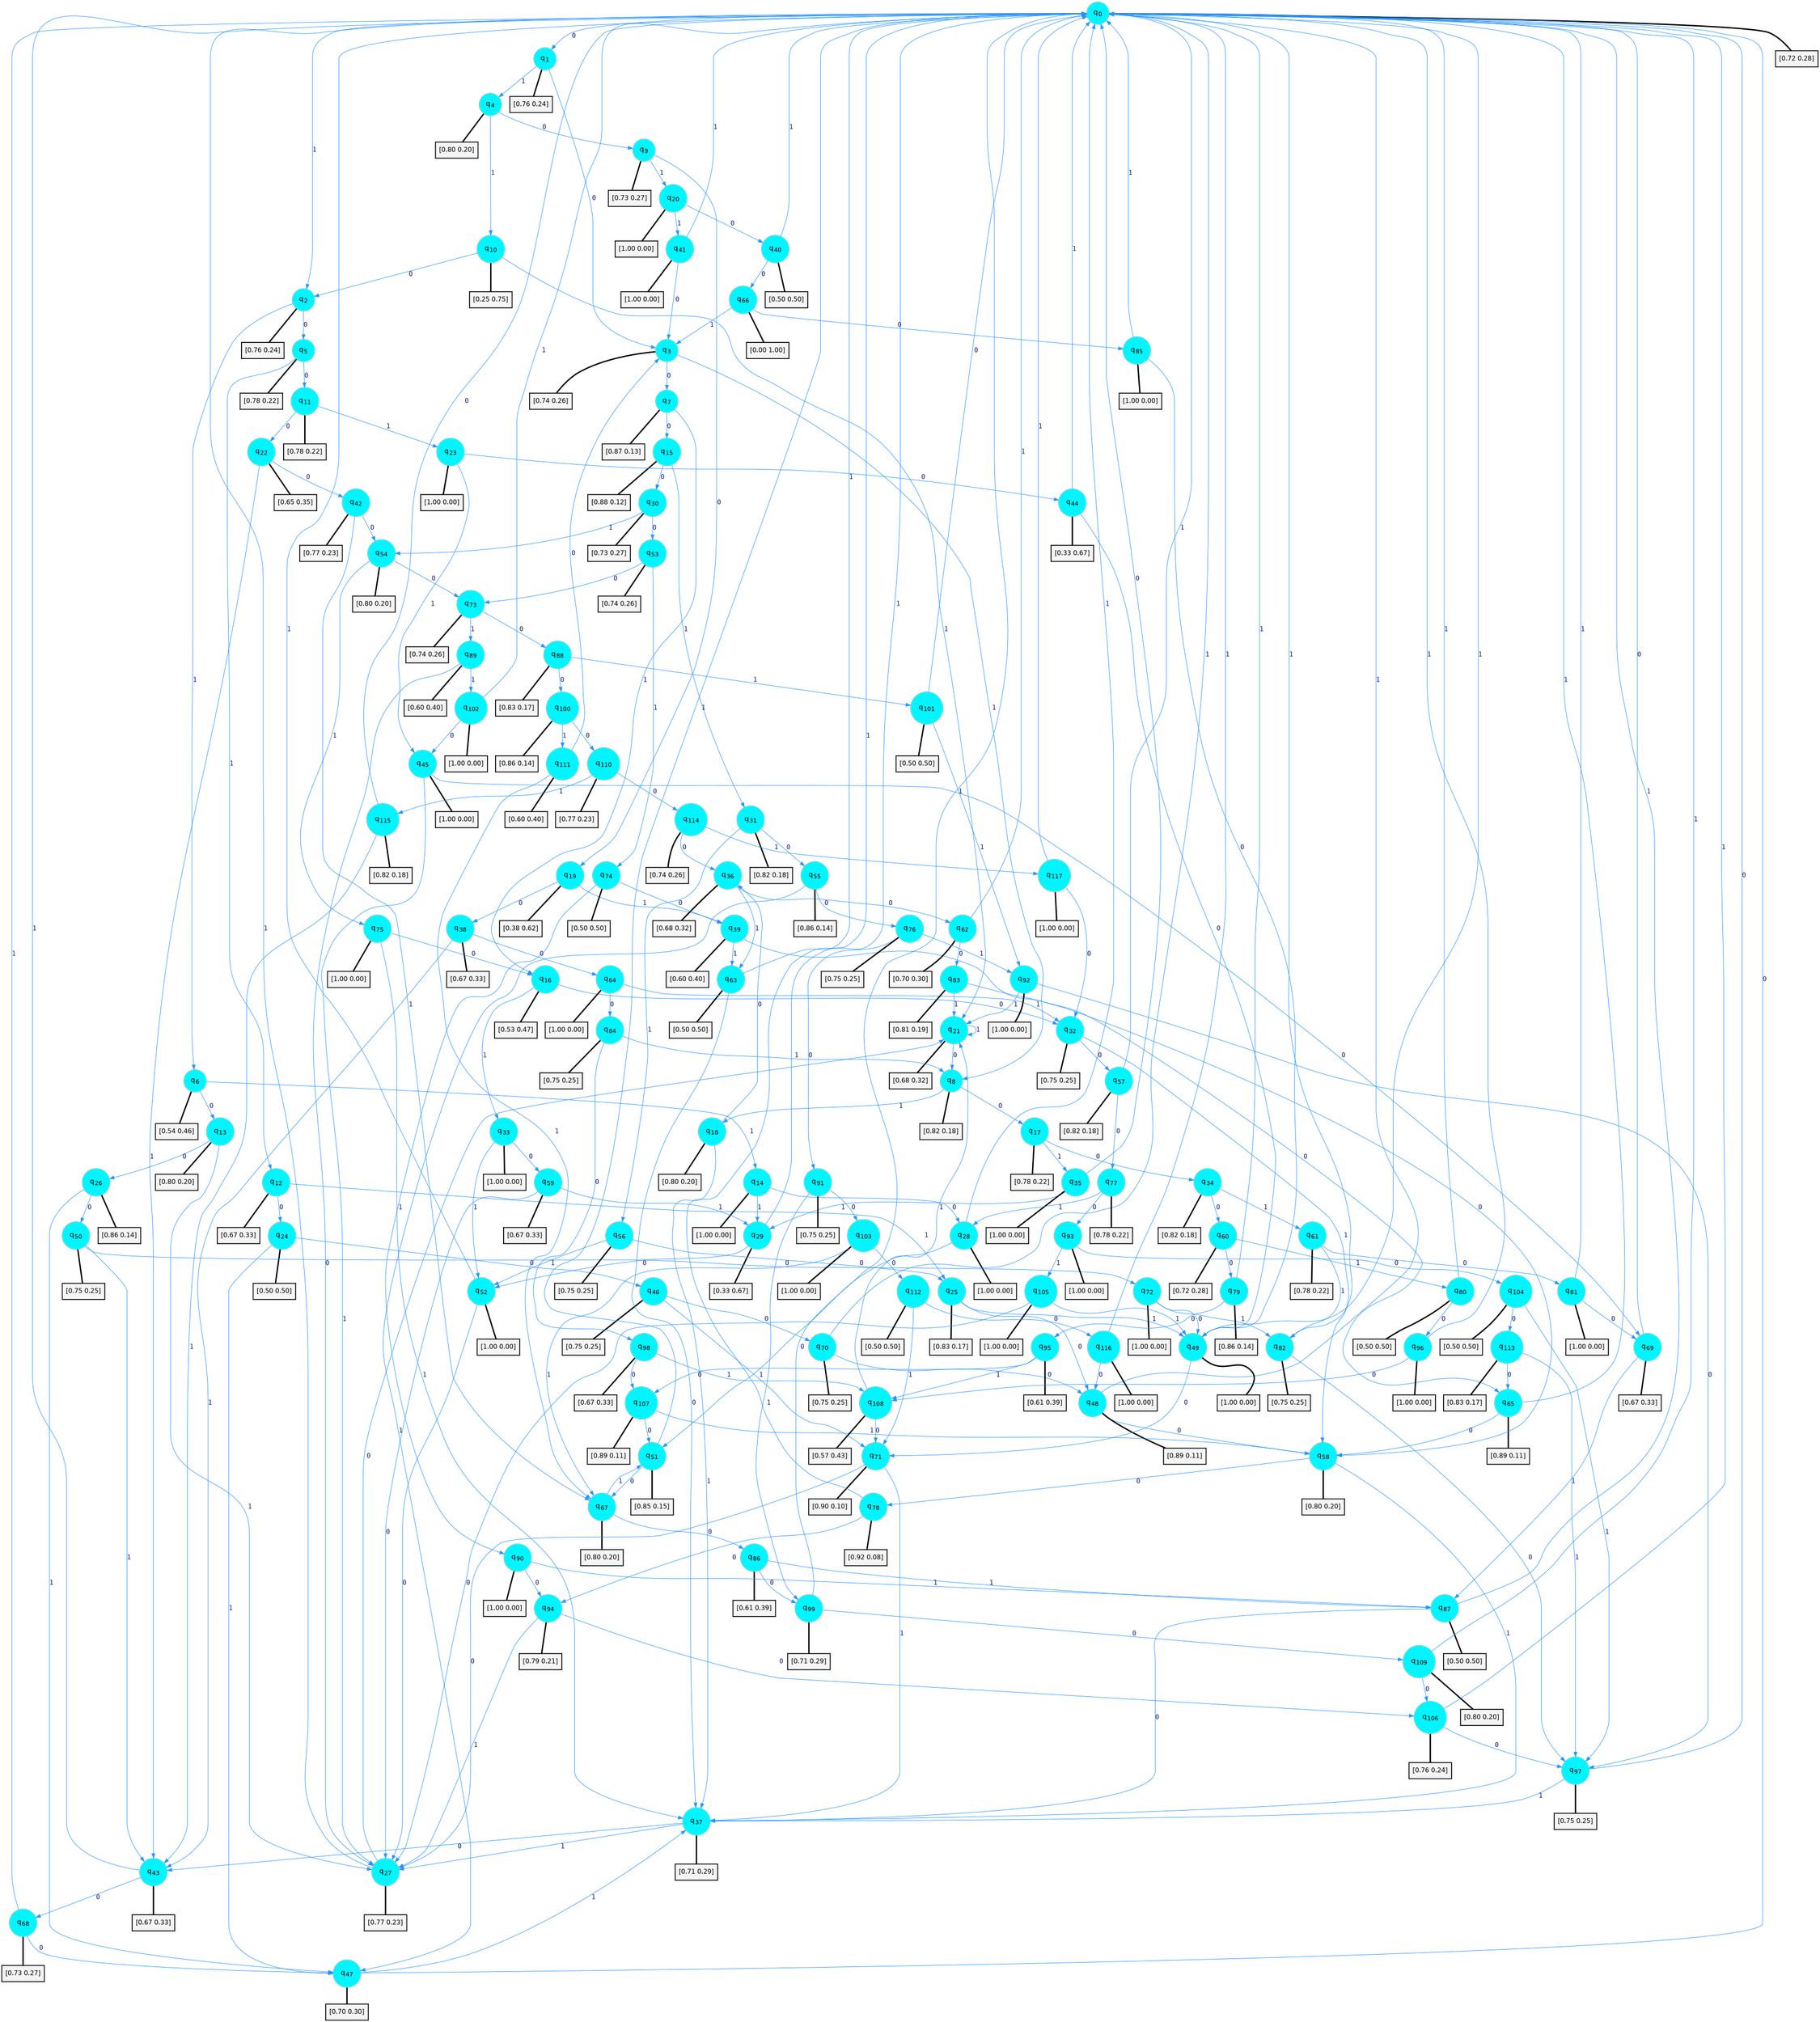 digraph G {
graph [
bgcolor=transparent, dpi=300, rankdir=TD, size="40,25"];
node [
color=gray, fillcolor=turquoise1, fontcolor=black, fontname=Helvetica, fontsize=16, fontweight=bold, shape=circle, style=filled];
edge [
arrowsize=1, color=dodgerblue1, fontcolor=midnightblue, fontname=courier, fontweight=bold, penwidth=1, style=solid, weight=20];
0[label=<q<SUB>0</SUB>>];
1[label=<q<SUB>1</SUB>>];
2[label=<q<SUB>2</SUB>>];
3[label=<q<SUB>3</SUB>>];
4[label=<q<SUB>4</SUB>>];
5[label=<q<SUB>5</SUB>>];
6[label=<q<SUB>6</SUB>>];
7[label=<q<SUB>7</SUB>>];
8[label=<q<SUB>8</SUB>>];
9[label=<q<SUB>9</SUB>>];
10[label=<q<SUB>10</SUB>>];
11[label=<q<SUB>11</SUB>>];
12[label=<q<SUB>12</SUB>>];
13[label=<q<SUB>13</SUB>>];
14[label=<q<SUB>14</SUB>>];
15[label=<q<SUB>15</SUB>>];
16[label=<q<SUB>16</SUB>>];
17[label=<q<SUB>17</SUB>>];
18[label=<q<SUB>18</SUB>>];
19[label=<q<SUB>19</SUB>>];
20[label=<q<SUB>20</SUB>>];
21[label=<q<SUB>21</SUB>>];
22[label=<q<SUB>22</SUB>>];
23[label=<q<SUB>23</SUB>>];
24[label=<q<SUB>24</SUB>>];
25[label=<q<SUB>25</SUB>>];
26[label=<q<SUB>26</SUB>>];
27[label=<q<SUB>27</SUB>>];
28[label=<q<SUB>28</SUB>>];
29[label=<q<SUB>29</SUB>>];
30[label=<q<SUB>30</SUB>>];
31[label=<q<SUB>31</SUB>>];
32[label=<q<SUB>32</SUB>>];
33[label=<q<SUB>33</SUB>>];
34[label=<q<SUB>34</SUB>>];
35[label=<q<SUB>35</SUB>>];
36[label=<q<SUB>36</SUB>>];
37[label=<q<SUB>37</SUB>>];
38[label=<q<SUB>38</SUB>>];
39[label=<q<SUB>39</SUB>>];
40[label=<q<SUB>40</SUB>>];
41[label=<q<SUB>41</SUB>>];
42[label=<q<SUB>42</SUB>>];
43[label=<q<SUB>43</SUB>>];
44[label=<q<SUB>44</SUB>>];
45[label=<q<SUB>45</SUB>>];
46[label=<q<SUB>46</SUB>>];
47[label=<q<SUB>47</SUB>>];
48[label=<q<SUB>48</SUB>>];
49[label=<q<SUB>49</SUB>>];
50[label=<q<SUB>50</SUB>>];
51[label=<q<SUB>51</SUB>>];
52[label=<q<SUB>52</SUB>>];
53[label=<q<SUB>53</SUB>>];
54[label=<q<SUB>54</SUB>>];
55[label=<q<SUB>55</SUB>>];
56[label=<q<SUB>56</SUB>>];
57[label=<q<SUB>57</SUB>>];
58[label=<q<SUB>58</SUB>>];
59[label=<q<SUB>59</SUB>>];
60[label=<q<SUB>60</SUB>>];
61[label=<q<SUB>61</SUB>>];
62[label=<q<SUB>62</SUB>>];
63[label=<q<SUB>63</SUB>>];
64[label=<q<SUB>64</SUB>>];
65[label=<q<SUB>65</SUB>>];
66[label=<q<SUB>66</SUB>>];
67[label=<q<SUB>67</SUB>>];
68[label=<q<SUB>68</SUB>>];
69[label=<q<SUB>69</SUB>>];
70[label=<q<SUB>70</SUB>>];
71[label=<q<SUB>71</SUB>>];
72[label=<q<SUB>72</SUB>>];
73[label=<q<SUB>73</SUB>>];
74[label=<q<SUB>74</SUB>>];
75[label=<q<SUB>75</SUB>>];
76[label=<q<SUB>76</SUB>>];
77[label=<q<SUB>77</SUB>>];
78[label=<q<SUB>78</SUB>>];
79[label=<q<SUB>79</SUB>>];
80[label=<q<SUB>80</SUB>>];
81[label=<q<SUB>81</SUB>>];
82[label=<q<SUB>82</SUB>>];
83[label=<q<SUB>83</SUB>>];
84[label=<q<SUB>84</SUB>>];
85[label=<q<SUB>85</SUB>>];
86[label=<q<SUB>86</SUB>>];
87[label=<q<SUB>87</SUB>>];
88[label=<q<SUB>88</SUB>>];
89[label=<q<SUB>89</SUB>>];
90[label=<q<SUB>90</SUB>>];
91[label=<q<SUB>91</SUB>>];
92[label=<q<SUB>92</SUB>>];
93[label=<q<SUB>93</SUB>>];
94[label=<q<SUB>94</SUB>>];
95[label=<q<SUB>95</SUB>>];
96[label=<q<SUB>96</SUB>>];
97[label=<q<SUB>97</SUB>>];
98[label=<q<SUB>98</SUB>>];
99[label=<q<SUB>99</SUB>>];
100[label=<q<SUB>100</SUB>>];
101[label=<q<SUB>101</SUB>>];
102[label=<q<SUB>102</SUB>>];
103[label=<q<SUB>103</SUB>>];
104[label=<q<SUB>104</SUB>>];
105[label=<q<SUB>105</SUB>>];
106[label=<q<SUB>106</SUB>>];
107[label=<q<SUB>107</SUB>>];
108[label=<q<SUB>108</SUB>>];
109[label=<q<SUB>109</SUB>>];
110[label=<q<SUB>110</SUB>>];
111[label=<q<SUB>111</SUB>>];
112[label=<q<SUB>112</SUB>>];
113[label=<q<SUB>113</SUB>>];
114[label=<q<SUB>114</SUB>>];
115[label=<q<SUB>115</SUB>>];
116[label=<q<SUB>116</SUB>>];
117[label=<q<SUB>117</SUB>>];
118[label="[0.72 0.28]", shape=box,fontcolor=black, fontname=Helvetica, fontsize=14, penwidth=2, fillcolor=whitesmoke,color=black];
119[label="[0.76 0.24]", shape=box,fontcolor=black, fontname=Helvetica, fontsize=14, penwidth=2, fillcolor=whitesmoke,color=black];
120[label="[0.76 0.24]", shape=box,fontcolor=black, fontname=Helvetica, fontsize=14, penwidth=2, fillcolor=whitesmoke,color=black];
121[label="[0.74 0.26]", shape=box,fontcolor=black, fontname=Helvetica, fontsize=14, penwidth=2, fillcolor=whitesmoke,color=black];
122[label="[0.80 0.20]", shape=box,fontcolor=black, fontname=Helvetica, fontsize=14, penwidth=2, fillcolor=whitesmoke,color=black];
123[label="[0.78 0.22]", shape=box,fontcolor=black, fontname=Helvetica, fontsize=14, penwidth=2, fillcolor=whitesmoke,color=black];
124[label="[0.54 0.46]", shape=box,fontcolor=black, fontname=Helvetica, fontsize=14, penwidth=2, fillcolor=whitesmoke,color=black];
125[label="[0.87 0.13]", shape=box,fontcolor=black, fontname=Helvetica, fontsize=14, penwidth=2, fillcolor=whitesmoke,color=black];
126[label="[0.82 0.18]", shape=box,fontcolor=black, fontname=Helvetica, fontsize=14, penwidth=2, fillcolor=whitesmoke,color=black];
127[label="[0.73 0.27]", shape=box,fontcolor=black, fontname=Helvetica, fontsize=14, penwidth=2, fillcolor=whitesmoke,color=black];
128[label="[0.25 0.75]", shape=box,fontcolor=black, fontname=Helvetica, fontsize=14, penwidth=2, fillcolor=whitesmoke,color=black];
129[label="[0.78 0.22]", shape=box,fontcolor=black, fontname=Helvetica, fontsize=14, penwidth=2, fillcolor=whitesmoke,color=black];
130[label="[0.67 0.33]", shape=box,fontcolor=black, fontname=Helvetica, fontsize=14, penwidth=2, fillcolor=whitesmoke,color=black];
131[label="[0.80 0.20]", shape=box,fontcolor=black, fontname=Helvetica, fontsize=14, penwidth=2, fillcolor=whitesmoke,color=black];
132[label="[1.00 0.00]", shape=box,fontcolor=black, fontname=Helvetica, fontsize=14, penwidth=2, fillcolor=whitesmoke,color=black];
133[label="[0.88 0.12]", shape=box,fontcolor=black, fontname=Helvetica, fontsize=14, penwidth=2, fillcolor=whitesmoke,color=black];
134[label="[0.53 0.47]", shape=box,fontcolor=black, fontname=Helvetica, fontsize=14, penwidth=2, fillcolor=whitesmoke,color=black];
135[label="[0.78 0.22]", shape=box,fontcolor=black, fontname=Helvetica, fontsize=14, penwidth=2, fillcolor=whitesmoke,color=black];
136[label="[0.80 0.20]", shape=box,fontcolor=black, fontname=Helvetica, fontsize=14, penwidth=2, fillcolor=whitesmoke,color=black];
137[label="[0.38 0.62]", shape=box,fontcolor=black, fontname=Helvetica, fontsize=14, penwidth=2, fillcolor=whitesmoke,color=black];
138[label="[1.00 0.00]", shape=box,fontcolor=black, fontname=Helvetica, fontsize=14, penwidth=2, fillcolor=whitesmoke,color=black];
139[label="[0.68 0.32]", shape=box,fontcolor=black, fontname=Helvetica, fontsize=14, penwidth=2, fillcolor=whitesmoke,color=black];
140[label="[0.65 0.35]", shape=box,fontcolor=black, fontname=Helvetica, fontsize=14, penwidth=2, fillcolor=whitesmoke,color=black];
141[label="[1.00 0.00]", shape=box,fontcolor=black, fontname=Helvetica, fontsize=14, penwidth=2, fillcolor=whitesmoke,color=black];
142[label="[0.50 0.50]", shape=box,fontcolor=black, fontname=Helvetica, fontsize=14, penwidth=2, fillcolor=whitesmoke,color=black];
143[label="[0.83 0.17]", shape=box,fontcolor=black, fontname=Helvetica, fontsize=14, penwidth=2, fillcolor=whitesmoke,color=black];
144[label="[0.86 0.14]", shape=box,fontcolor=black, fontname=Helvetica, fontsize=14, penwidth=2, fillcolor=whitesmoke,color=black];
145[label="[0.77 0.23]", shape=box,fontcolor=black, fontname=Helvetica, fontsize=14, penwidth=2, fillcolor=whitesmoke,color=black];
146[label="[1.00 0.00]", shape=box,fontcolor=black, fontname=Helvetica, fontsize=14, penwidth=2, fillcolor=whitesmoke,color=black];
147[label="[0.33 0.67]", shape=box,fontcolor=black, fontname=Helvetica, fontsize=14, penwidth=2, fillcolor=whitesmoke,color=black];
148[label="[0.73 0.27]", shape=box,fontcolor=black, fontname=Helvetica, fontsize=14, penwidth=2, fillcolor=whitesmoke,color=black];
149[label="[0.82 0.18]", shape=box,fontcolor=black, fontname=Helvetica, fontsize=14, penwidth=2, fillcolor=whitesmoke,color=black];
150[label="[0.75 0.25]", shape=box,fontcolor=black, fontname=Helvetica, fontsize=14, penwidth=2, fillcolor=whitesmoke,color=black];
151[label="[1.00 0.00]", shape=box,fontcolor=black, fontname=Helvetica, fontsize=14, penwidth=2, fillcolor=whitesmoke,color=black];
152[label="[0.82 0.18]", shape=box,fontcolor=black, fontname=Helvetica, fontsize=14, penwidth=2, fillcolor=whitesmoke,color=black];
153[label="[1.00 0.00]", shape=box,fontcolor=black, fontname=Helvetica, fontsize=14, penwidth=2, fillcolor=whitesmoke,color=black];
154[label="[0.68 0.32]", shape=box,fontcolor=black, fontname=Helvetica, fontsize=14, penwidth=2, fillcolor=whitesmoke,color=black];
155[label="[0.71 0.29]", shape=box,fontcolor=black, fontname=Helvetica, fontsize=14, penwidth=2, fillcolor=whitesmoke,color=black];
156[label="[0.67 0.33]", shape=box,fontcolor=black, fontname=Helvetica, fontsize=14, penwidth=2, fillcolor=whitesmoke,color=black];
157[label="[0.60 0.40]", shape=box,fontcolor=black, fontname=Helvetica, fontsize=14, penwidth=2, fillcolor=whitesmoke,color=black];
158[label="[0.50 0.50]", shape=box,fontcolor=black, fontname=Helvetica, fontsize=14, penwidth=2, fillcolor=whitesmoke,color=black];
159[label="[1.00 0.00]", shape=box,fontcolor=black, fontname=Helvetica, fontsize=14, penwidth=2, fillcolor=whitesmoke,color=black];
160[label="[0.77 0.23]", shape=box,fontcolor=black, fontname=Helvetica, fontsize=14, penwidth=2, fillcolor=whitesmoke,color=black];
161[label="[0.67 0.33]", shape=box,fontcolor=black, fontname=Helvetica, fontsize=14, penwidth=2, fillcolor=whitesmoke,color=black];
162[label="[0.33 0.67]", shape=box,fontcolor=black, fontname=Helvetica, fontsize=14, penwidth=2, fillcolor=whitesmoke,color=black];
163[label="[1.00 0.00]", shape=box,fontcolor=black, fontname=Helvetica, fontsize=14, penwidth=2, fillcolor=whitesmoke,color=black];
164[label="[0.75 0.25]", shape=box,fontcolor=black, fontname=Helvetica, fontsize=14, penwidth=2, fillcolor=whitesmoke,color=black];
165[label="[0.70 0.30]", shape=box,fontcolor=black, fontname=Helvetica, fontsize=14, penwidth=2, fillcolor=whitesmoke,color=black];
166[label="[0.89 0.11]", shape=box,fontcolor=black, fontname=Helvetica, fontsize=14, penwidth=2, fillcolor=whitesmoke,color=black];
167[label="[1.00 0.00]", shape=box,fontcolor=black, fontname=Helvetica, fontsize=14, penwidth=2, fillcolor=whitesmoke,color=black];
168[label="[0.75 0.25]", shape=box,fontcolor=black, fontname=Helvetica, fontsize=14, penwidth=2, fillcolor=whitesmoke,color=black];
169[label="[0.85 0.15]", shape=box,fontcolor=black, fontname=Helvetica, fontsize=14, penwidth=2, fillcolor=whitesmoke,color=black];
170[label="[1.00 0.00]", shape=box,fontcolor=black, fontname=Helvetica, fontsize=14, penwidth=2, fillcolor=whitesmoke,color=black];
171[label="[0.74 0.26]", shape=box,fontcolor=black, fontname=Helvetica, fontsize=14, penwidth=2, fillcolor=whitesmoke,color=black];
172[label="[0.80 0.20]", shape=box,fontcolor=black, fontname=Helvetica, fontsize=14, penwidth=2, fillcolor=whitesmoke,color=black];
173[label="[0.86 0.14]", shape=box,fontcolor=black, fontname=Helvetica, fontsize=14, penwidth=2, fillcolor=whitesmoke,color=black];
174[label="[0.75 0.25]", shape=box,fontcolor=black, fontname=Helvetica, fontsize=14, penwidth=2, fillcolor=whitesmoke,color=black];
175[label="[0.82 0.18]", shape=box,fontcolor=black, fontname=Helvetica, fontsize=14, penwidth=2, fillcolor=whitesmoke,color=black];
176[label="[0.80 0.20]", shape=box,fontcolor=black, fontname=Helvetica, fontsize=14, penwidth=2, fillcolor=whitesmoke,color=black];
177[label="[0.67 0.33]", shape=box,fontcolor=black, fontname=Helvetica, fontsize=14, penwidth=2, fillcolor=whitesmoke,color=black];
178[label="[0.72 0.28]", shape=box,fontcolor=black, fontname=Helvetica, fontsize=14, penwidth=2, fillcolor=whitesmoke,color=black];
179[label="[0.78 0.22]", shape=box,fontcolor=black, fontname=Helvetica, fontsize=14, penwidth=2, fillcolor=whitesmoke,color=black];
180[label="[0.70 0.30]", shape=box,fontcolor=black, fontname=Helvetica, fontsize=14, penwidth=2, fillcolor=whitesmoke,color=black];
181[label="[0.50 0.50]", shape=box,fontcolor=black, fontname=Helvetica, fontsize=14, penwidth=2, fillcolor=whitesmoke,color=black];
182[label="[1.00 0.00]", shape=box,fontcolor=black, fontname=Helvetica, fontsize=14, penwidth=2, fillcolor=whitesmoke,color=black];
183[label="[0.89 0.11]", shape=box,fontcolor=black, fontname=Helvetica, fontsize=14, penwidth=2, fillcolor=whitesmoke,color=black];
184[label="[0.00 1.00]", shape=box,fontcolor=black, fontname=Helvetica, fontsize=14, penwidth=2, fillcolor=whitesmoke,color=black];
185[label="[0.80 0.20]", shape=box,fontcolor=black, fontname=Helvetica, fontsize=14, penwidth=2, fillcolor=whitesmoke,color=black];
186[label="[0.73 0.27]", shape=box,fontcolor=black, fontname=Helvetica, fontsize=14, penwidth=2, fillcolor=whitesmoke,color=black];
187[label="[0.67 0.33]", shape=box,fontcolor=black, fontname=Helvetica, fontsize=14, penwidth=2, fillcolor=whitesmoke,color=black];
188[label="[0.75 0.25]", shape=box,fontcolor=black, fontname=Helvetica, fontsize=14, penwidth=2, fillcolor=whitesmoke,color=black];
189[label="[0.90 0.10]", shape=box,fontcolor=black, fontname=Helvetica, fontsize=14, penwidth=2, fillcolor=whitesmoke,color=black];
190[label="[1.00 0.00]", shape=box,fontcolor=black, fontname=Helvetica, fontsize=14, penwidth=2, fillcolor=whitesmoke,color=black];
191[label="[0.74 0.26]", shape=box,fontcolor=black, fontname=Helvetica, fontsize=14, penwidth=2, fillcolor=whitesmoke,color=black];
192[label="[0.50 0.50]", shape=box,fontcolor=black, fontname=Helvetica, fontsize=14, penwidth=2, fillcolor=whitesmoke,color=black];
193[label="[1.00 0.00]", shape=box,fontcolor=black, fontname=Helvetica, fontsize=14, penwidth=2, fillcolor=whitesmoke,color=black];
194[label="[0.75 0.25]", shape=box,fontcolor=black, fontname=Helvetica, fontsize=14, penwidth=2, fillcolor=whitesmoke,color=black];
195[label="[0.78 0.22]", shape=box,fontcolor=black, fontname=Helvetica, fontsize=14, penwidth=2, fillcolor=whitesmoke,color=black];
196[label="[0.92 0.08]", shape=box,fontcolor=black, fontname=Helvetica, fontsize=14, penwidth=2, fillcolor=whitesmoke,color=black];
197[label="[0.86 0.14]", shape=box,fontcolor=black, fontname=Helvetica, fontsize=14, penwidth=2, fillcolor=whitesmoke,color=black];
198[label="[0.50 0.50]", shape=box,fontcolor=black, fontname=Helvetica, fontsize=14, penwidth=2, fillcolor=whitesmoke,color=black];
199[label="[1.00 0.00]", shape=box,fontcolor=black, fontname=Helvetica, fontsize=14, penwidth=2, fillcolor=whitesmoke,color=black];
200[label="[0.75 0.25]", shape=box,fontcolor=black, fontname=Helvetica, fontsize=14, penwidth=2, fillcolor=whitesmoke,color=black];
201[label="[0.81 0.19]", shape=box,fontcolor=black, fontname=Helvetica, fontsize=14, penwidth=2, fillcolor=whitesmoke,color=black];
202[label="[0.75 0.25]", shape=box,fontcolor=black, fontname=Helvetica, fontsize=14, penwidth=2, fillcolor=whitesmoke,color=black];
203[label="[1.00 0.00]", shape=box,fontcolor=black, fontname=Helvetica, fontsize=14, penwidth=2, fillcolor=whitesmoke,color=black];
204[label="[0.61 0.39]", shape=box,fontcolor=black, fontname=Helvetica, fontsize=14, penwidth=2, fillcolor=whitesmoke,color=black];
205[label="[0.50 0.50]", shape=box,fontcolor=black, fontname=Helvetica, fontsize=14, penwidth=2, fillcolor=whitesmoke,color=black];
206[label="[0.83 0.17]", shape=box,fontcolor=black, fontname=Helvetica, fontsize=14, penwidth=2, fillcolor=whitesmoke,color=black];
207[label="[0.60 0.40]", shape=box,fontcolor=black, fontname=Helvetica, fontsize=14, penwidth=2, fillcolor=whitesmoke,color=black];
208[label="[1.00 0.00]", shape=box,fontcolor=black, fontname=Helvetica, fontsize=14, penwidth=2, fillcolor=whitesmoke,color=black];
209[label="[0.75 0.25]", shape=box,fontcolor=black, fontname=Helvetica, fontsize=14, penwidth=2, fillcolor=whitesmoke,color=black];
210[label="[1.00 0.00]", shape=box,fontcolor=black, fontname=Helvetica, fontsize=14, penwidth=2, fillcolor=whitesmoke,color=black];
211[label="[1.00 0.00]", shape=box,fontcolor=black, fontname=Helvetica, fontsize=14, penwidth=2, fillcolor=whitesmoke,color=black];
212[label="[0.79 0.21]", shape=box,fontcolor=black, fontname=Helvetica, fontsize=14, penwidth=2, fillcolor=whitesmoke,color=black];
213[label="[0.61 0.39]", shape=box,fontcolor=black, fontname=Helvetica, fontsize=14, penwidth=2, fillcolor=whitesmoke,color=black];
214[label="[1.00 0.00]", shape=box,fontcolor=black, fontname=Helvetica, fontsize=14, penwidth=2, fillcolor=whitesmoke,color=black];
215[label="[0.75 0.25]", shape=box,fontcolor=black, fontname=Helvetica, fontsize=14, penwidth=2, fillcolor=whitesmoke,color=black];
216[label="[0.67 0.33]", shape=box,fontcolor=black, fontname=Helvetica, fontsize=14, penwidth=2, fillcolor=whitesmoke,color=black];
217[label="[0.71 0.29]", shape=box,fontcolor=black, fontname=Helvetica, fontsize=14, penwidth=2, fillcolor=whitesmoke,color=black];
218[label="[0.86 0.14]", shape=box,fontcolor=black, fontname=Helvetica, fontsize=14, penwidth=2, fillcolor=whitesmoke,color=black];
219[label="[0.50 0.50]", shape=box,fontcolor=black, fontname=Helvetica, fontsize=14, penwidth=2, fillcolor=whitesmoke,color=black];
220[label="[1.00 0.00]", shape=box,fontcolor=black, fontname=Helvetica, fontsize=14, penwidth=2, fillcolor=whitesmoke,color=black];
221[label="[1.00 0.00]", shape=box,fontcolor=black, fontname=Helvetica, fontsize=14, penwidth=2, fillcolor=whitesmoke,color=black];
222[label="[0.50 0.50]", shape=box,fontcolor=black, fontname=Helvetica, fontsize=14, penwidth=2, fillcolor=whitesmoke,color=black];
223[label="[1.00 0.00]", shape=box,fontcolor=black, fontname=Helvetica, fontsize=14, penwidth=2, fillcolor=whitesmoke,color=black];
224[label="[0.76 0.24]", shape=box,fontcolor=black, fontname=Helvetica, fontsize=14, penwidth=2, fillcolor=whitesmoke,color=black];
225[label="[0.89 0.11]", shape=box,fontcolor=black, fontname=Helvetica, fontsize=14, penwidth=2, fillcolor=whitesmoke,color=black];
226[label="[0.57 0.43]", shape=box,fontcolor=black, fontname=Helvetica, fontsize=14, penwidth=2, fillcolor=whitesmoke,color=black];
227[label="[0.80 0.20]", shape=box,fontcolor=black, fontname=Helvetica, fontsize=14, penwidth=2, fillcolor=whitesmoke,color=black];
228[label="[0.77 0.23]", shape=box,fontcolor=black, fontname=Helvetica, fontsize=14, penwidth=2, fillcolor=whitesmoke,color=black];
229[label="[0.60 0.40]", shape=box,fontcolor=black, fontname=Helvetica, fontsize=14, penwidth=2, fillcolor=whitesmoke,color=black];
230[label="[0.50 0.50]", shape=box,fontcolor=black, fontname=Helvetica, fontsize=14, penwidth=2, fillcolor=whitesmoke,color=black];
231[label="[0.83 0.17]", shape=box,fontcolor=black, fontname=Helvetica, fontsize=14, penwidth=2, fillcolor=whitesmoke,color=black];
232[label="[0.74 0.26]", shape=box,fontcolor=black, fontname=Helvetica, fontsize=14, penwidth=2, fillcolor=whitesmoke,color=black];
233[label="[0.82 0.18]", shape=box,fontcolor=black, fontname=Helvetica, fontsize=14, penwidth=2, fillcolor=whitesmoke,color=black];
234[label="[1.00 0.00]", shape=box,fontcolor=black, fontname=Helvetica, fontsize=14, penwidth=2, fillcolor=whitesmoke,color=black];
235[label="[1.00 0.00]", shape=box,fontcolor=black, fontname=Helvetica, fontsize=14, penwidth=2, fillcolor=whitesmoke,color=black];
0->1 [label=0];
0->2 [label=1];
0->118 [arrowhead=none, penwidth=3,color=black];
1->3 [label=0];
1->4 [label=1];
1->119 [arrowhead=none, penwidth=3,color=black];
2->5 [label=0];
2->6 [label=1];
2->120 [arrowhead=none, penwidth=3,color=black];
3->7 [label=0];
3->8 [label=1];
3->121 [arrowhead=none, penwidth=3,color=black];
4->9 [label=0];
4->10 [label=1];
4->122 [arrowhead=none, penwidth=3,color=black];
5->11 [label=0];
5->12 [label=1];
5->123 [arrowhead=none, penwidth=3,color=black];
6->13 [label=0];
6->14 [label=1];
6->124 [arrowhead=none, penwidth=3,color=black];
7->15 [label=0];
7->16 [label=1];
7->125 [arrowhead=none, penwidth=3,color=black];
8->17 [label=0];
8->18 [label=1];
8->126 [arrowhead=none, penwidth=3,color=black];
9->19 [label=0];
9->20 [label=1];
9->127 [arrowhead=none, penwidth=3,color=black];
10->2 [label=0];
10->21 [label=1];
10->128 [arrowhead=none, penwidth=3,color=black];
11->22 [label=0];
11->23 [label=1];
11->129 [arrowhead=none, penwidth=3,color=black];
12->24 [label=0];
12->25 [label=1];
12->130 [arrowhead=none, penwidth=3,color=black];
13->26 [label=0];
13->27 [label=1];
13->131 [arrowhead=none, penwidth=3,color=black];
14->28 [label=0];
14->29 [label=1];
14->132 [arrowhead=none, penwidth=3,color=black];
15->30 [label=0];
15->31 [label=1];
15->133 [arrowhead=none, penwidth=3,color=black];
16->32 [label=0];
16->33 [label=1];
16->134 [arrowhead=none, penwidth=3,color=black];
17->34 [label=0];
17->35 [label=1];
17->135 [arrowhead=none, penwidth=3,color=black];
18->36 [label=0];
18->37 [label=1];
18->136 [arrowhead=none, penwidth=3,color=black];
19->38 [label=0];
19->39 [label=1];
19->137 [arrowhead=none, penwidth=3,color=black];
20->40 [label=0];
20->41 [label=1];
20->138 [arrowhead=none, penwidth=3,color=black];
21->8 [label=0];
21->21 [label=1];
21->139 [arrowhead=none, penwidth=3,color=black];
22->42 [label=0];
22->43 [label=1];
22->140 [arrowhead=none, penwidth=3,color=black];
23->44 [label=0];
23->45 [label=1];
23->141 [arrowhead=none, penwidth=3,color=black];
24->46 [label=0];
24->47 [label=1];
24->142 [arrowhead=none, penwidth=3,color=black];
25->48 [label=0];
25->49 [label=1];
25->143 [arrowhead=none, penwidth=3,color=black];
26->50 [label=0];
26->47 [label=1];
26->144 [arrowhead=none, penwidth=3,color=black];
27->21 [label=0];
27->0 [label=1];
27->145 [arrowhead=none, penwidth=3,color=black];
28->51 [label=0];
28->0 [label=1];
28->146 [arrowhead=none, penwidth=3,color=black];
29->52 [label=0];
29->0 [label=1];
29->147 [arrowhead=none, penwidth=3,color=black];
30->53 [label=0];
30->54 [label=1];
30->148 [arrowhead=none, penwidth=3,color=black];
31->55 [label=0];
31->56 [label=1];
31->149 [arrowhead=none, penwidth=3,color=black];
32->57 [label=0];
32->58 [label=1];
32->150 [arrowhead=none, penwidth=3,color=black];
33->59 [label=0];
33->52 [label=1];
33->151 [arrowhead=none, penwidth=3,color=black];
34->60 [label=0];
34->61 [label=1];
34->152 [arrowhead=none, penwidth=3,color=black];
35->0 [label=0];
35->29 [label=1];
35->153 [arrowhead=none, penwidth=3,color=black];
36->62 [label=0];
36->63 [label=1];
36->154 [arrowhead=none, penwidth=3,color=black];
37->43 [label=0];
37->27 [label=1];
37->155 [arrowhead=none, penwidth=3,color=black];
38->64 [label=0];
38->43 [label=1];
38->156 [arrowhead=none, penwidth=3,color=black];
39->65 [label=0];
39->63 [label=1];
39->157 [arrowhead=none, penwidth=3,color=black];
40->66 [label=0];
40->0 [label=1];
40->158 [arrowhead=none, penwidth=3,color=black];
41->3 [label=0];
41->0 [label=1];
41->159 [arrowhead=none, penwidth=3,color=black];
42->54 [label=0];
42->67 [label=1];
42->160 [arrowhead=none, penwidth=3,color=black];
43->68 [label=0];
43->0 [label=1];
43->161 [arrowhead=none, penwidth=3,color=black];
44->49 [label=0];
44->0 [label=1];
44->162 [arrowhead=none, penwidth=3,color=black];
45->69 [label=0];
45->27 [label=1];
45->163 [arrowhead=none, penwidth=3,color=black];
46->70 [label=0];
46->71 [label=1];
46->164 [arrowhead=none, penwidth=3,color=black];
47->0 [label=0];
47->37 [label=1];
47->165 [arrowhead=none, penwidth=3,color=black];
48->58 [label=0];
48->0 [label=1];
48->166 [arrowhead=none, penwidth=3,color=black];
49->71 [label=0];
49->0 [label=1];
49->167 [arrowhead=none, penwidth=3,color=black];
50->72 [label=0];
50->43 [label=1];
50->168 [arrowhead=none, penwidth=3,color=black];
51->67 [label=0];
51->0 [label=1];
51->169 [arrowhead=none, penwidth=3,color=black];
52->27 [label=0];
52->0 [label=1];
52->170 [arrowhead=none, penwidth=3,color=black];
53->73 [label=0];
53->74 [label=1];
53->171 [arrowhead=none, penwidth=3,color=black];
54->73 [label=0];
54->75 [label=1];
54->172 [arrowhead=none, penwidth=3,color=black];
55->76 [label=0];
55->47 [label=1];
55->173 [arrowhead=none, penwidth=3,color=black];
56->25 [label=0];
56->52 [label=1];
56->174 [arrowhead=none, penwidth=3,color=black];
57->77 [label=0];
57->0 [label=1];
57->175 [arrowhead=none, penwidth=3,color=black];
58->78 [label=0];
58->37 [label=1];
58->176 [arrowhead=none, penwidth=3,color=black];
59->27 [label=0];
59->29 [label=1];
59->177 [arrowhead=none, penwidth=3,color=black];
60->79 [label=0];
60->80 [label=1];
60->178 [arrowhead=none, penwidth=3,color=black];
61->81 [label=0];
61->82 [label=1];
61->179 [arrowhead=none, penwidth=3,color=black];
62->83 [label=0];
62->0 [label=1];
62->180 [arrowhead=none, penwidth=3,color=black];
63->37 [label=0];
63->0 [label=1];
63->181 [arrowhead=none, penwidth=3,color=black];
64->84 [label=0];
64->32 [label=1];
64->182 [arrowhead=none, penwidth=3,color=black];
65->58 [label=0];
65->0 [label=1];
65->183 [arrowhead=none, penwidth=3,color=black];
66->85 [label=0];
66->3 [label=1];
66->184 [arrowhead=none, penwidth=3,color=black];
67->86 [label=0];
67->51 [label=1];
67->185 [arrowhead=none, penwidth=3,color=black];
68->47 [label=0];
68->0 [label=1];
68->186 [arrowhead=none, penwidth=3,color=black];
69->0 [label=0];
69->87 [label=1];
69->187 [arrowhead=none, penwidth=3,color=black];
70->48 [label=0];
70->0 [label=1];
70->188 [arrowhead=none, penwidth=3,color=black];
71->27 [label=0];
71->37 [label=1];
71->189 [arrowhead=none, penwidth=3,color=black];
72->49 [label=0];
72->82 [label=1];
72->190 [arrowhead=none, penwidth=3,color=black];
73->88 [label=0];
73->89 [label=1];
73->191 [arrowhead=none, penwidth=3,color=black];
74->39 [label=0];
74->90 [label=1];
74->192 [arrowhead=none, penwidth=3,color=black];
75->16 [label=0];
75->37 [label=1];
75->193 [arrowhead=none, penwidth=3,color=black];
76->91 [label=0];
76->92 [label=1];
76->194 [arrowhead=none, penwidth=3,color=black];
77->93 [label=0];
77->28 [label=1];
77->195 [arrowhead=none, penwidth=3,color=black];
78->94 [label=0];
78->0 [label=1];
78->196 [arrowhead=none, penwidth=3,color=black];
79->95 [label=0];
79->0 [label=1];
79->197 [arrowhead=none, penwidth=3,color=black];
80->96 [label=0];
80->0 [label=1];
80->198 [arrowhead=none, penwidth=3,color=black];
81->69 [label=0];
81->0 [label=1];
81->199 [arrowhead=none, penwidth=3,color=black];
82->97 [label=0];
82->0 [label=1];
82->200 [arrowhead=none, penwidth=3,color=black];
83->58 [label=0];
83->21 [label=1];
83->201 [arrowhead=none, penwidth=3,color=black];
84->98 [label=0];
84->8 [label=1];
84->202 [arrowhead=none, penwidth=3,color=black];
85->49 [label=0];
85->0 [label=1];
85->203 [arrowhead=none, penwidth=3,color=black];
86->99 [label=0];
86->87 [label=1];
86->204 [arrowhead=none, penwidth=3,color=black];
87->37 [label=0];
87->0 [label=1];
87->205 [arrowhead=none, penwidth=3,color=black];
88->100 [label=0];
88->101 [label=1];
88->206 [arrowhead=none, penwidth=3,color=black];
89->27 [label=0];
89->102 [label=1];
89->207 [arrowhead=none, penwidth=3,color=black];
90->94 [label=0];
90->87 [label=1];
90->208 [arrowhead=none, penwidth=3,color=black];
91->103 [label=0];
91->99 [label=1];
91->209 [arrowhead=none, penwidth=3,color=black];
92->97 [label=0];
92->21 [label=1];
92->210 [arrowhead=none, penwidth=3,color=black];
93->104 [label=0];
93->105 [label=1];
93->211 [arrowhead=none, penwidth=3,color=black];
94->106 [label=0];
94->27 [label=1];
94->212 [arrowhead=none, penwidth=3,color=black];
95->107 [label=0];
95->108 [label=1];
95->213 [arrowhead=none, penwidth=3,color=black];
96->108 [label=0];
96->0 [label=1];
96->214 [arrowhead=none, penwidth=3,color=black];
97->0 [label=0];
97->37 [label=1];
97->215 [arrowhead=none, penwidth=3,color=black];
98->107 [label=0];
98->108 [label=1];
98->216 [arrowhead=none, penwidth=3,color=black];
99->109 [label=0];
99->0 [label=1];
99->217 [arrowhead=none, penwidth=3,color=black];
100->110 [label=0];
100->111 [label=1];
100->218 [arrowhead=none, penwidth=3,color=black];
101->0 [label=0];
101->92 [label=1];
101->219 [arrowhead=none, penwidth=3,color=black];
102->45 [label=0];
102->0 [label=1];
102->220 [arrowhead=none, penwidth=3,color=black];
103->112 [label=0];
103->67 [label=1];
103->221 [arrowhead=none, penwidth=3,color=black];
104->113 [label=0];
104->97 [label=1];
104->222 [arrowhead=none, penwidth=3,color=black];
105->27 [label=0];
105->49 [label=1];
105->223 [arrowhead=none, penwidth=3,color=black];
106->97 [label=0];
106->0 [label=1];
106->224 [arrowhead=none, penwidth=3,color=black];
107->51 [label=0];
107->58 [label=1];
107->225 [arrowhead=none, penwidth=3,color=black];
108->71 [label=0];
108->21 [label=1];
108->226 [arrowhead=none, penwidth=3,color=black];
109->106 [label=0];
109->0 [label=1];
109->227 [arrowhead=none, penwidth=3,color=black];
110->114 [label=0];
110->115 [label=1];
110->228 [arrowhead=none, penwidth=3,color=black];
111->3 [label=0];
111->67 [label=1];
111->229 [arrowhead=none, penwidth=3,color=black];
112->116 [label=0];
112->71 [label=1];
112->230 [arrowhead=none, penwidth=3,color=black];
113->65 [label=0];
113->97 [label=1];
113->231 [arrowhead=none, penwidth=3,color=black];
114->36 [label=0];
114->117 [label=1];
114->232 [arrowhead=none, penwidth=3,color=black];
115->0 [label=0];
115->43 [label=1];
115->233 [arrowhead=none, penwidth=3,color=black];
116->48 [label=0];
116->0 [label=1];
116->234 [arrowhead=none, penwidth=3,color=black];
117->32 [label=0];
117->0 [label=1];
117->235 [arrowhead=none, penwidth=3,color=black];
}
